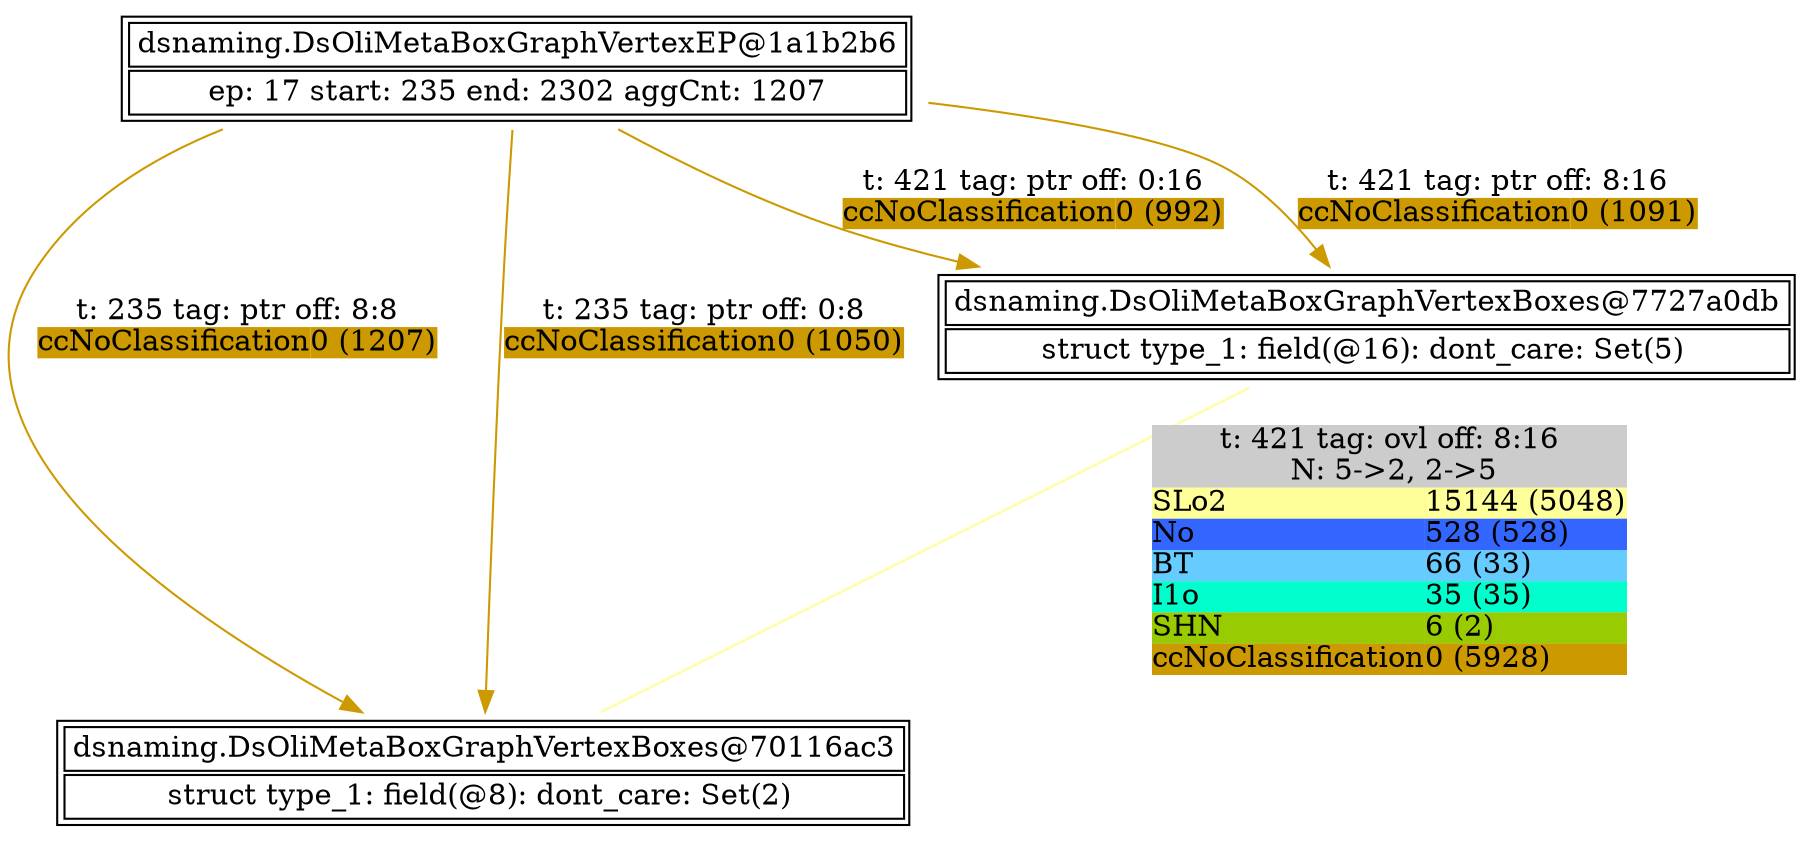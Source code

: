 digraph G {
	"dsnaming.DsOliMetaBoxGraphVertexEP@1a1b2b6" -> "dsnaming.DsOliMetaBoxGraphVertexBoxes@70116ac3" [color = "#CC9900", label = <<TABLE BORDER="0" ALIGN="left" COLOR="black" CELLBORDER="0"  CELLPADDING="0" CELLSPACING="0"><TR><TD COLSPAN="2">t: 235 tag: ptr off: 8:8</TD></TR><TR><TD ALIGN="left" BGCOLOR="#CC9900">ccNoClassification</TD><TD ALIGN="left" BGCOLOR="#CC9900">0 (1207)</TD></TR></TABLE>>]
	"dsnaming.DsOliMetaBoxGraphVertexBoxes@7727a0db" -> "dsnaming.DsOliMetaBoxGraphVertexBoxes@70116ac3" [dir = none, label = <<TABLE BORDER="0" ALIGN="left" BGCOLOR="#CCCCCC" COLOR="black" CELLBORDER="0" CELLPADDING="0" CELLSPACING="0"><TR><TD COLSPAN="2">t: 421 tag: ovl off: 8:16</TD></TR><TR><TD COLSPAN="2"> N: 5-&gt;2, 2-&gt;5</TD></TR><TR><TD ALIGN="left" BGCOLOR="#FFFF99">SLo2</TD><TD ALIGN="left" BGCOLOR="#FFFF99">15144 (5048)</TD></TR><TR><TD ALIGN="left" BGCOLOR="#3366FF">No</TD><TD ALIGN="left" BGCOLOR="#3366FF">528 (528)</TD></TR><TR><TD ALIGN="left" BGCOLOR="#66CCFF">BT</TD><TD ALIGN="left" BGCOLOR="#66CCFF">66 (33)</TD></TR><TR><TD ALIGN="left" BGCOLOR="#00FFCC">I1o</TD><TD ALIGN="left" BGCOLOR="#00FFCC">35 (35)</TD></TR><TR><TD ALIGN="left" BGCOLOR="#99CC00">SHN</TD><TD ALIGN="left" BGCOLOR="#99CC00">6 (2)</TD></TR><TR><TD ALIGN="left" BGCOLOR="#CC9900">ccNoClassification</TD><TD ALIGN="left" BGCOLOR="#CC9900">0 (5928)</TD></TR></TABLE>>, color = "#FFFF99"]
	"dsnaming.DsOliMetaBoxGraphVertexEP@1a1b2b6" -> "dsnaming.DsOliMetaBoxGraphVertexBoxes@70116ac3" [color = "#CC9900", label = <<TABLE BORDER="0" ALIGN="left" COLOR="black" CELLBORDER="0"  CELLPADDING="0" CELLSPACING="0"><TR><TD COLSPAN="2">t: 235 tag: ptr off: 0:8</TD></TR><TR><TD ALIGN="left" BGCOLOR="#CC9900">ccNoClassification</TD><TD ALIGN="left" BGCOLOR="#CC9900">0 (1050)</TD></TR></TABLE>>]
	"dsnaming.DsOliMetaBoxGraphVertexEP@1a1b2b6" -> "dsnaming.DsOliMetaBoxGraphVertexBoxes@7727a0db" [color = "#CC9900", label = <<TABLE BORDER="0" ALIGN="left" COLOR="black" CELLBORDER="0"  CELLPADDING="0" CELLSPACING="0"><TR><TD COLSPAN="2">t: 421 tag: ptr off: 0:16</TD></TR><TR><TD ALIGN="left" BGCOLOR="#CC9900">ccNoClassification</TD><TD ALIGN="left" BGCOLOR="#CC9900">0 (992)</TD></TR></TABLE>>]
	"dsnaming.DsOliMetaBoxGraphVertexEP@1a1b2b6" -> "dsnaming.DsOliMetaBoxGraphVertexBoxes@7727a0db" [color = "#CC9900", label = <<TABLE BORDER="0" ALIGN="left" COLOR="black" CELLBORDER="0"  CELLPADDING="0" CELLSPACING="0"><TR><TD COLSPAN="2">t: 421 tag: ptr off: 8:16</TD></TR><TR><TD ALIGN="left" BGCOLOR="#CC9900">ccNoClassification</TD><TD ALIGN="left" BGCOLOR="#CC9900">0 (1091)</TD></TR></TABLE>>]
	subgraph connected_vertices {
		rankdir = LR
		"dsnaming.DsOliMetaBoxGraphVertexEP@1a1b2b6"  [label = <<TABLE><TR><TD COLSPAN="2">dsnaming.DsOliMetaBoxGraphVertexEP@1a1b2b6</TD></TR><TR><TD COLSPAN="2">ep: 17 start: 235 end: 2302 aggCnt: 1207</TD></TR></TABLE>>, shape = none]
		"dsnaming.DsOliMetaBoxGraphVertexBoxes@7727a0db"  [label = <<TABLE><TR><TD COLSPAN="2">dsnaming.DsOliMetaBoxGraphVertexBoxes@7727a0db</TD></TR><TR><TD COLSPAN="2">struct type_1: field(@16): dont_care: Set(5) </TD></TR></TABLE>>, shape = none]
		"dsnaming.DsOliMetaBoxGraphVertexBoxes@70116ac3"  [label = <<TABLE><TR><TD COLSPAN="2">dsnaming.DsOliMetaBoxGraphVertexBoxes@70116ac3</TD></TR><TR><TD COLSPAN="2">struct type_1: field(@8): dont_care: Set(2) </TD></TR></TABLE>>, shape = none]
	}
}